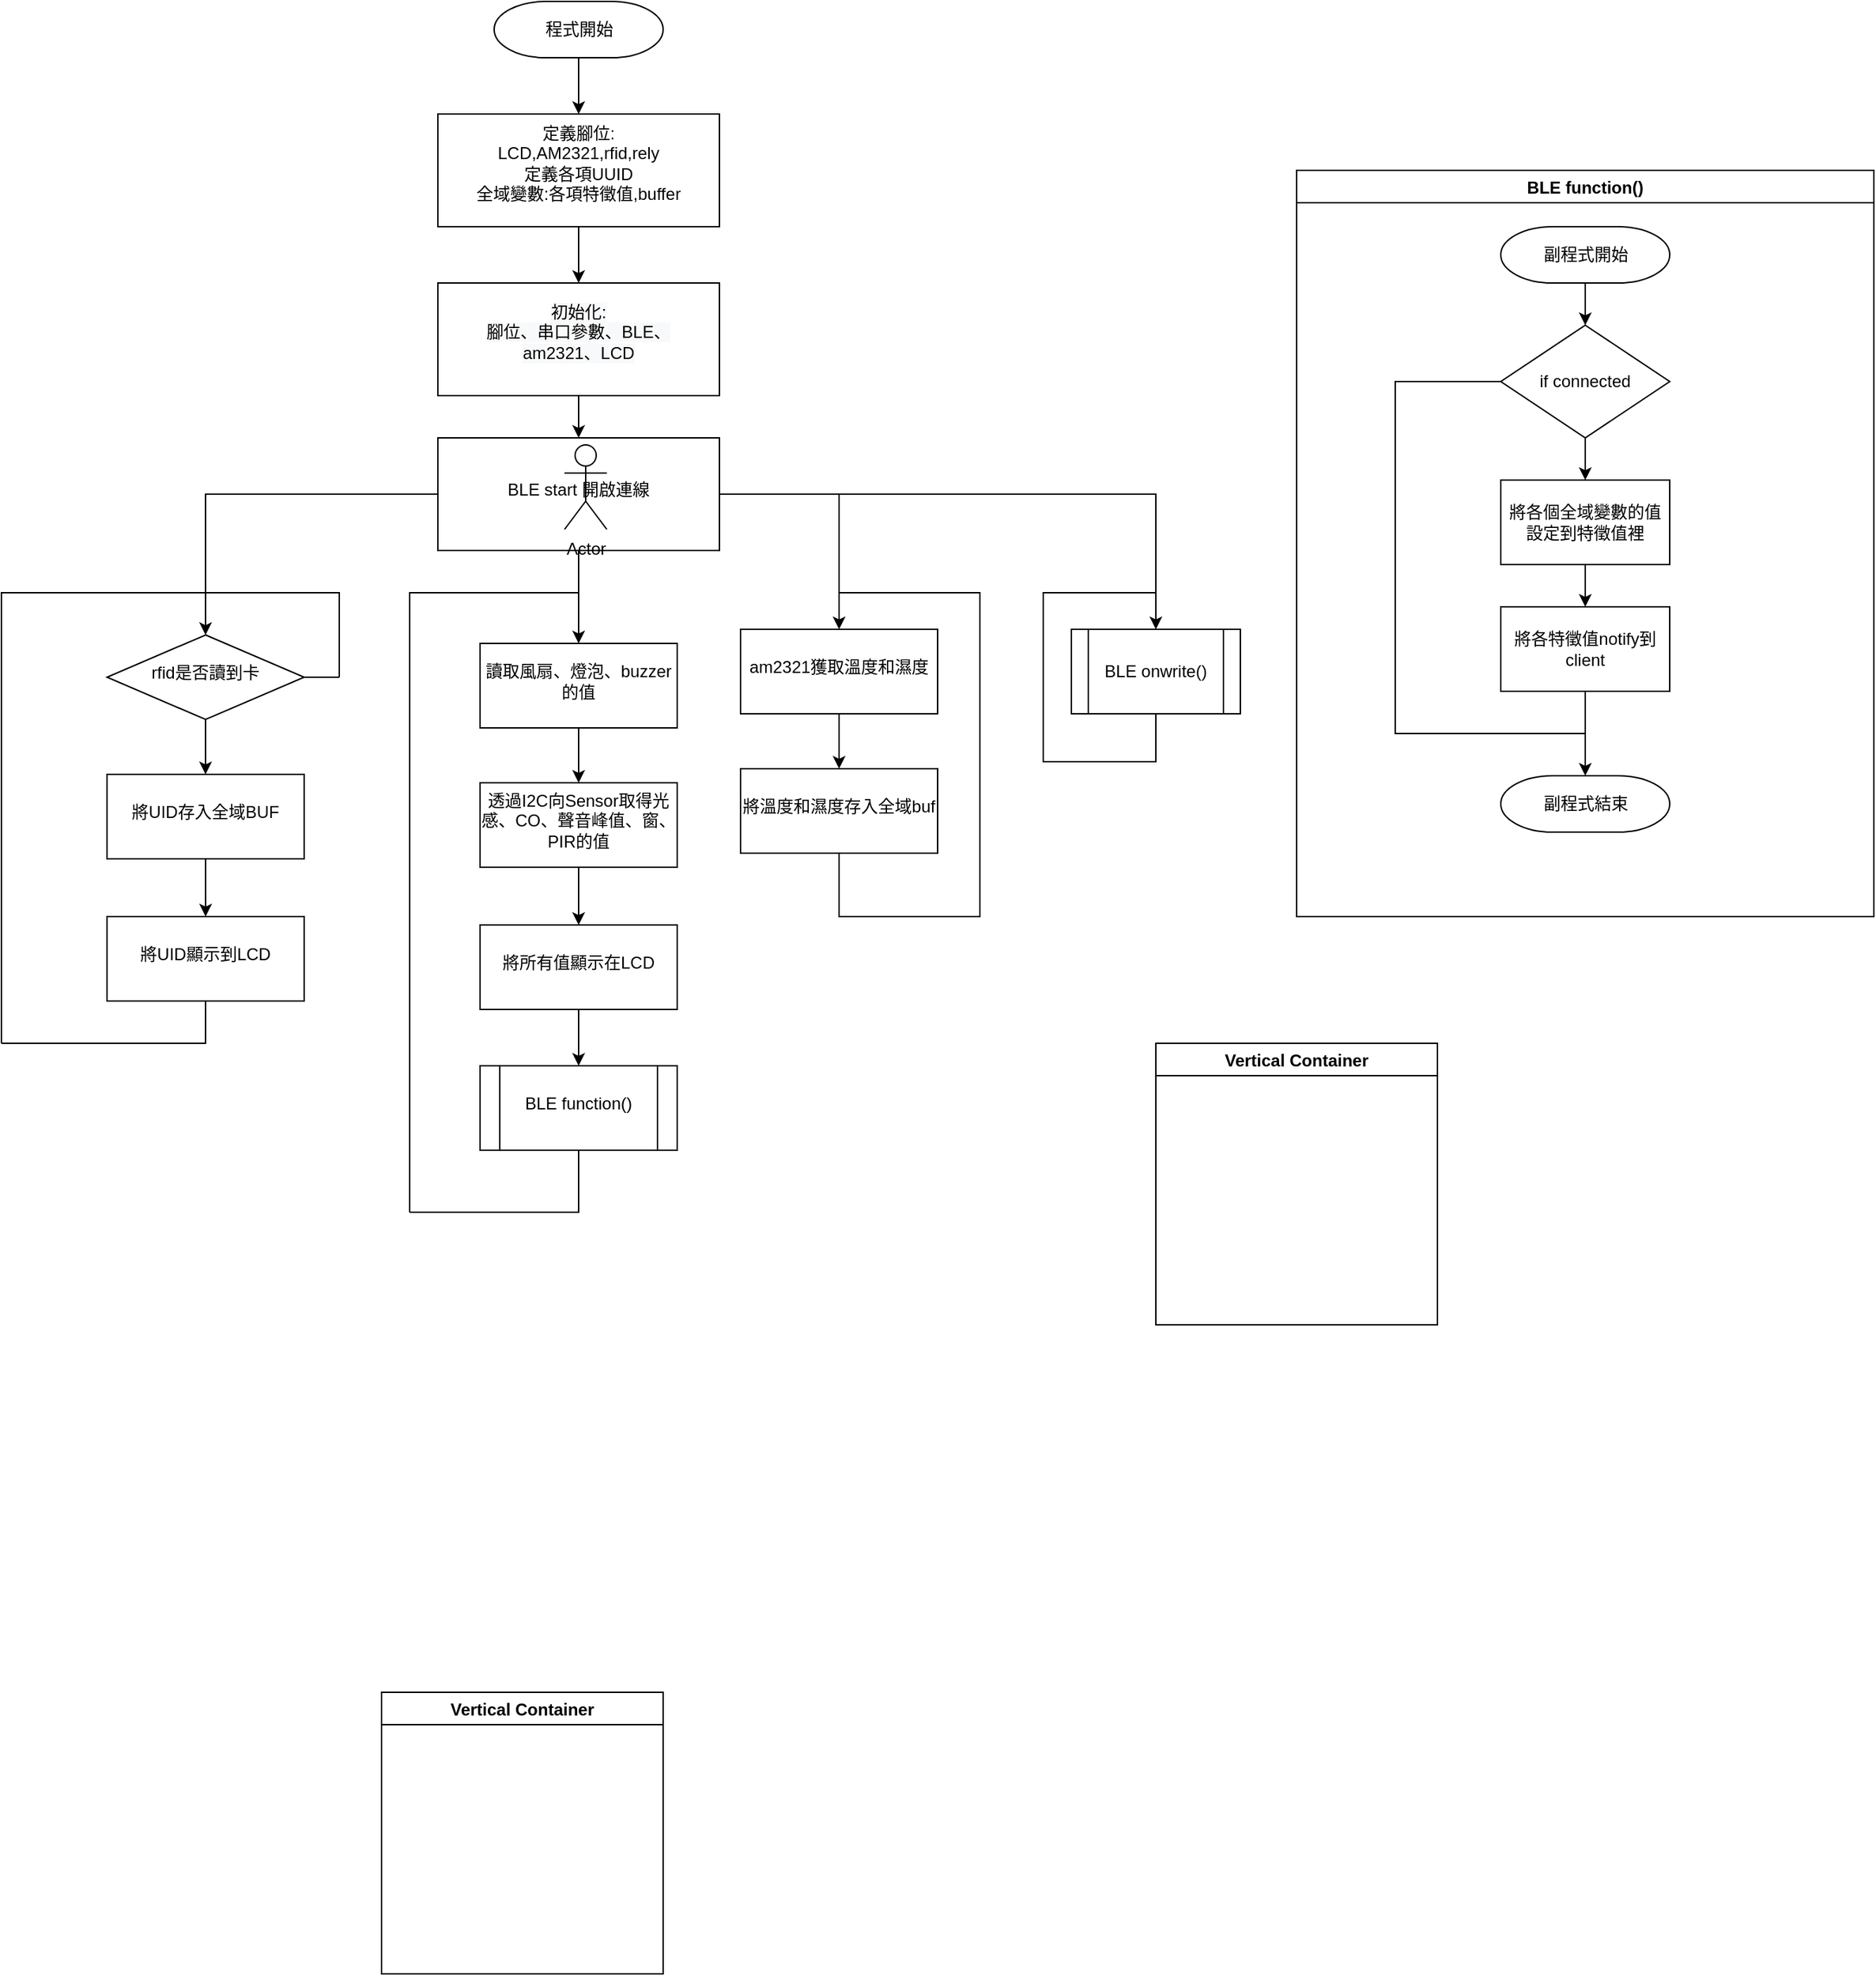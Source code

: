 <mxfile version="17.4.0" type="github">
  <diagram id="6a731a19-8d31-9384-78a2-239565b7b9f0" name="Page-1">
    <mxGraphModel dx="603" dy="572" grid="1" gridSize="10" guides="1" tooltips="1" connect="1" arrows="1" fold="1" page="1" pageScale="1" pageWidth="1169" pageHeight="827" background="none" math="0" shadow="0">
      <root>
        <mxCell id="0" />
        <mxCell id="1" parent="0" />
        <mxCell id="1aZu8xEIpY2yHkB9_vt9-59" style="edgeStyle=orthogonalEdgeStyle;rounded=0;orthogonalLoop=1;jettySize=auto;html=1;entryX=0.5;entryY=0;entryDx=0;entryDy=0;fontSize=12;" edge="1" parent="1" source="1aZu8xEIpY2yHkB9_vt9-55" target="1aZu8xEIpY2yHkB9_vt9-56">
          <mxGeometry relative="1" as="geometry" />
        </mxCell>
        <mxCell id="1aZu8xEIpY2yHkB9_vt9-55" value="程式開始" style="shape=mxgraph.flowchart.terminator;strokeWidth=1;gradientDirection=north;fontStyle=0;html=1;fillColor=default;strokeColor=default;fontSize=12;" vertex="1" parent="1">
          <mxGeometry x="410" y="40" width="120" height="40" as="geometry" />
        </mxCell>
        <mxCell id="1aZu8xEIpY2yHkB9_vt9-113" value="" style="edgeStyle=orthogonalEdgeStyle;rounded=0;orthogonalLoop=1;jettySize=auto;html=1;fontSize=12;" edge="1" parent="1" source="1aZu8xEIpY2yHkB9_vt9-56" target="1aZu8xEIpY2yHkB9_vt9-112">
          <mxGeometry relative="1" as="geometry" />
        </mxCell>
        <mxCell id="1aZu8xEIpY2yHkB9_vt9-56" value="定義腳位:&lt;br style=&quot;font-size: 12px;&quot;&gt;LCD,AM2321,rfid,rely&lt;br style=&quot;font-size: 12px;&quot;&gt;定義各項UUID&lt;br style=&quot;font-size: 12px;&quot;&gt;全域變數:各項特徵值,buffer" style="rounded=0;whiteSpace=wrap;html=1;align=center;spacingTop=-11;fontSize=12;" vertex="1" parent="1">
          <mxGeometry x="370" y="120" width="200" height="80" as="geometry" />
        </mxCell>
        <mxCell id="1aZu8xEIpY2yHkB9_vt9-68" value="" style="edgeStyle=orthogonalEdgeStyle;rounded=0;orthogonalLoop=1;jettySize=auto;html=1;fontSize=12;" edge="1" parent="1" source="1aZu8xEIpY2yHkB9_vt9-58" target="1aZu8xEIpY2yHkB9_vt9-67">
          <mxGeometry relative="1" as="geometry">
            <Array as="points">
              <mxPoint x="205" y="390" />
            </Array>
          </mxGeometry>
        </mxCell>
        <mxCell id="1aZu8xEIpY2yHkB9_vt9-74" value="" style="edgeStyle=orthogonalEdgeStyle;rounded=0;orthogonalLoop=1;jettySize=auto;html=1;entryX=0.5;entryY=0;entryDx=0;entryDy=0;fontSize=12;" edge="1" parent="1" source="1aZu8xEIpY2yHkB9_vt9-58" target="1aZu8xEIpY2yHkB9_vt9-73">
          <mxGeometry relative="1" as="geometry" />
        </mxCell>
        <mxCell id="1aZu8xEIpY2yHkB9_vt9-93" value="" style="edgeStyle=orthogonalEdgeStyle;rounded=0;orthogonalLoop=1;jettySize=auto;html=1;fontSize=12;" edge="1" parent="1" source="1aZu8xEIpY2yHkB9_vt9-58" target="1aZu8xEIpY2yHkB9_vt9-92">
          <mxGeometry relative="1" as="geometry" />
        </mxCell>
        <mxCell id="1aZu8xEIpY2yHkB9_vt9-156" style="edgeStyle=orthogonalEdgeStyle;rounded=0;orthogonalLoop=1;jettySize=auto;html=1;exitX=1;exitY=0.5;exitDx=0;exitDy=0;fontSize=12;" edge="1" parent="1" source="1aZu8xEIpY2yHkB9_vt9-58" target="1aZu8xEIpY2yHkB9_vt9-157">
          <mxGeometry relative="1" as="geometry">
            <mxPoint x="870" y="680" as="targetPoint" />
          </mxGeometry>
        </mxCell>
        <mxCell id="1aZu8xEIpY2yHkB9_vt9-58" value="BLE start 開啟連線" style="rounded=0;whiteSpace=wrap;html=1;spacingTop=-7;fontSize=12;" vertex="1" parent="1">
          <mxGeometry x="370" y="350" width="200" height="80" as="geometry" />
        </mxCell>
        <mxCell id="1aZu8xEIpY2yHkB9_vt9-71" value="" style="edgeStyle=orthogonalEdgeStyle;rounded=0;orthogonalLoop=1;jettySize=auto;html=1;fontSize=12;" edge="1" parent="1" source="1aZu8xEIpY2yHkB9_vt9-67" target="1aZu8xEIpY2yHkB9_vt9-70">
          <mxGeometry relative="1" as="geometry" />
        </mxCell>
        <mxCell id="1aZu8xEIpY2yHkB9_vt9-67" value="rfid是否讀到卡" style="rhombus;whiteSpace=wrap;html=1;rounded=0;spacingTop=-7;fontSize=12;" vertex="1" parent="1">
          <mxGeometry x="135.04" y="490" width="140" height="60" as="geometry" />
        </mxCell>
        <mxCell id="1aZu8xEIpY2yHkB9_vt9-95" value="" style="edgeStyle=orthogonalEdgeStyle;rounded=0;orthogonalLoop=1;jettySize=auto;html=1;fontSize=12;" edge="1" parent="1" source="1aZu8xEIpY2yHkB9_vt9-70" target="1aZu8xEIpY2yHkB9_vt9-94">
          <mxGeometry relative="1" as="geometry" />
        </mxCell>
        <mxCell id="1aZu8xEIpY2yHkB9_vt9-70" value="將UID存入全域BUF" style="whiteSpace=wrap;html=1;rounded=0;spacingTop=-7;fontSize=12;" vertex="1" parent="1">
          <mxGeometry x="135.04" y="589" width="140" height="60" as="geometry" />
        </mxCell>
        <mxCell id="1aZu8xEIpY2yHkB9_vt9-82" value="" style="edgeStyle=orthogonalEdgeStyle;rounded=0;orthogonalLoop=1;jettySize=auto;html=1;fontSize=12;" edge="1" parent="1" source="1aZu8xEIpY2yHkB9_vt9-73" target="1aZu8xEIpY2yHkB9_vt9-81">
          <mxGeometry relative="1" as="geometry" />
        </mxCell>
        <mxCell id="1aZu8xEIpY2yHkB9_vt9-73" value="am2321獲取溫度和濕度" style="whiteSpace=wrap;html=1;rounded=0;spacingTop=-7;fontSize=12;" vertex="1" parent="1">
          <mxGeometry x="585" y="486" width="140" height="60" as="geometry" />
        </mxCell>
        <mxCell id="1aZu8xEIpY2yHkB9_vt9-81" value="將溫度和濕度存入全域buf" style="whiteSpace=wrap;html=1;rounded=0;spacingTop=-7;fontSize=12;" vertex="1" parent="1">
          <mxGeometry x="585" y="585" width="140" height="60" as="geometry" />
        </mxCell>
        <mxCell id="1aZu8xEIpY2yHkB9_vt9-100" value="" style="edgeStyle=orthogonalEdgeStyle;rounded=0;orthogonalLoop=1;jettySize=auto;html=1;fontSize=12;" edge="1" parent="1" source="1aZu8xEIpY2yHkB9_vt9-92" target="1aZu8xEIpY2yHkB9_vt9-99">
          <mxGeometry relative="1" as="geometry" />
        </mxCell>
        <mxCell id="1aZu8xEIpY2yHkB9_vt9-92" value="讀取風扇、燈泡、buzzer的值" style="whiteSpace=wrap;html=1;rounded=0;spacingTop=-7;fontSize=12;" vertex="1" parent="1">
          <mxGeometry x="400" y="496" width="140" height="60" as="geometry" />
        </mxCell>
        <mxCell id="1aZu8xEIpY2yHkB9_vt9-94" value="將UID顯示到LCD" style="whiteSpace=wrap;html=1;rounded=0;spacingTop=-7;fontSize=12;" vertex="1" parent="1">
          <mxGeometry x="135.04" y="690" width="140" height="60" as="geometry" />
        </mxCell>
        <mxCell id="1aZu8xEIpY2yHkB9_vt9-102" value="" style="edgeStyle=orthogonalEdgeStyle;rounded=0;orthogonalLoop=1;jettySize=auto;html=1;fontSize=12;" edge="1" parent="1" source="1aZu8xEIpY2yHkB9_vt9-99" target="1aZu8xEIpY2yHkB9_vt9-101">
          <mxGeometry relative="1" as="geometry" />
        </mxCell>
        <mxCell id="1aZu8xEIpY2yHkB9_vt9-99" value="透過I2C向Sensor取得&lt;span style=&quot;font-size: 12px&quot;&gt;光感、CO、聲音峰值、窗、PIR的值&lt;/span&gt;" style="whiteSpace=wrap;html=1;rounded=0;spacingTop=-7;fontSize=12;" vertex="1" parent="1">
          <mxGeometry x="400" y="595" width="140" height="60" as="geometry" />
        </mxCell>
        <mxCell id="1aZu8xEIpY2yHkB9_vt9-104" value="" style="edgeStyle=orthogonalEdgeStyle;rounded=0;orthogonalLoop=1;jettySize=auto;html=1;fontSize=12;" edge="1" parent="1" source="1aZu8xEIpY2yHkB9_vt9-101" target="1aZu8xEIpY2yHkB9_vt9-103">
          <mxGeometry relative="1" as="geometry" />
        </mxCell>
        <mxCell id="1aZu8xEIpY2yHkB9_vt9-101" value="將所有值顯示在LCD" style="whiteSpace=wrap;html=1;rounded=0;spacingTop=-7;fontSize=12;" vertex="1" parent="1">
          <mxGeometry x="400" y="696" width="140" height="60" as="geometry" />
        </mxCell>
        <mxCell id="1aZu8xEIpY2yHkB9_vt9-103" value="BLE function()" style="shape=process;whiteSpace=wrap;html=1;backgroundOutline=1;rounded=0;spacingTop=-7;" vertex="1" parent="1">
          <mxGeometry x="400" y="796" width="140" height="60" as="geometry" />
        </mxCell>
        <mxCell id="1aZu8xEIpY2yHkB9_vt9-110" value="BLE function()" style="swimlane;fontSize=12;strokeColor=default;strokeWidth=1;fillColor=default;" vertex="1" parent="1">
          <mxGeometry x="980" y="160" width="410" height="530" as="geometry">
            <mxRectangle x="980" y="120" width="110" height="23" as="alternateBounds" />
          </mxGeometry>
        </mxCell>
        <mxCell id="1aZu8xEIpY2yHkB9_vt9-111" value="副程式開始" style="shape=mxgraph.flowchart.terminator;strokeWidth=1;gradientDirection=north;fontStyle=0;html=1;fillColor=default;strokeColor=default;fontSize=12;" vertex="1" parent="1aZu8xEIpY2yHkB9_vt9-110">
          <mxGeometry x="145" y="40" width="120" height="40" as="geometry" />
        </mxCell>
        <mxCell id="1aZu8xEIpY2yHkB9_vt9-192" value="將各個全域變數的值設定到特徵值裡" style="whiteSpace=wrap;html=1;strokeWidth=1;gradientDirection=north;fontStyle=0;" vertex="1" parent="1aZu8xEIpY2yHkB9_vt9-110">
          <mxGeometry x="145" y="220" width="120" height="60" as="geometry" />
        </mxCell>
        <mxCell id="1aZu8xEIpY2yHkB9_vt9-197" value="" style="edgeStyle=none;rounded=0;orthogonalLoop=1;jettySize=auto;html=1;fontSize=12;" edge="1" parent="1aZu8xEIpY2yHkB9_vt9-110" source="1aZu8xEIpY2yHkB9_vt9-193" target="1aZu8xEIpY2yHkB9_vt9-196">
          <mxGeometry relative="1" as="geometry" />
        </mxCell>
        <mxCell id="1aZu8xEIpY2yHkB9_vt9-193" value="將各特徵值notify到client" style="whiteSpace=wrap;html=1;strokeWidth=1;gradientDirection=north;fontStyle=0;" vertex="1" parent="1aZu8xEIpY2yHkB9_vt9-110">
          <mxGeometry x="145" y="310" width="120" height="60" as="geometry" />
        </mxCell>
        <mxCell id="1aZu8xEIpY2yHkB9_vt9-194" value="" style="edgeStyle=none;rounded=0;orthogonalLoop=1;jettySize=auto;html=1;fontSize=12;" edge="1" parent="1aZu8xEIpY2yHkB9_vt9-110" source="1aZu8xEIpY2yHkB9_vt9-192" target="1aZu8xEIpY2yHkB9_vt9-193">
          <mxGeometry relative="1" as="geometry" />
        </mxCell>
        <mxCell id="1aZu8xEIpY2yHkB9_vt9-190" value="if connected" style="rhombus;whiteSpace=wrap;html=1;strokeWidth=1;gradientDirection=north;fontStyle=0;" vertex="1" parent="1aZu8xEIpY2yHkB9_vt9-110">
          <mxGeometry x="145" y="110" width="120" height="80" as="geometry" />
        </mxCell>
        <mxCell id="1aZu8xEIpY2yHkB9_vt9-191" value="" style="edgeStyle=none;rounded=0;orthogonalLoop=1;jettySize=auto;html=1;fontSize=12;" edge="1" parent="1aZu8xEIpY2yHkB9_vt9-110" source="1aZu8xEIpY2yHkB9_vt9-111" target="1aZu8xEIpY2yHkB9_vt9-190">
          <mxGeometry relative="1" as="geometry" />
        </mxCell>
        <mxCell id="1aZu8xEIpY2yHkB9_vt9-195" value="" style="edgeStyle=none;rounded=0;orthogonalLoop=1;jettySize=auto;html=1;fontSize=12;entryX=0.5;entryY=0;entryDx=0;entryDy=0;" edge="1" parent="1aZu8xEIpY2yHkB9_vt9-110" source="1aZu8xEIpY2yHkB9_vt9-190" target="1aZu8xEIpY2yHkB9_vt9-192">
          <mxGeometry relative="1" as="geometry" />
        </mxCell>
        <mxCell id="1aZu8xEIpY2yHkB9_vt9-196" value="副程式結束" style="shape=mxgraph.flowchart.terminator;strokeWidth=1;gradientDirection=north;fontStyle=0;html=1;fillColor=default;strokeColor=default;fontSize=12;" vertex="1" parent="1aZu8xEIpY2yHkB9_vt9-110">
          <mxGeometry x="145" y="430" width="120" height="40" as="geometry" />
        </mxCell>
        <mxCell id="1aZu8xEIpY2yHkB9_vt9-199" value="" style="endArrow=none;html=1;rounded=0;fontSize=12;" edge="1" parent="1aZu8xEIpY2yHkB9_vt9-110">
          <mxGeometry width="50" height="50" relative="1" as="geometry">
            <mxPoint x="205" y="400" as="sourcePoint" />
            <mxPoint x="145" y="150" as="targetPoint" />
            <Array as="points">
              <mxPoint x="70" y="400" />
              <mxPoint x="70" y="150" />
            </Array>
          </mxGeometry>
        </mxCell>
        <mxCell id="1aZu8xEIpY2yHkB9_vt9-114" value="" style="edgeStyle=orthogonalEdgeStyle;rounded=0;orthogonalLoop=1;jettySize=auto;html=1;fontSize=12;" edge="1" parent="1" source="1aZu8xEIpY2yHkB9_vt9-112" target="1aZu8xEIpY2yHkB9_vt9-58">
          <mxGeometry relative="1" as="geometry" />
        </mxCell>
        <mxCell id="1aZu8xEIpY2yHkB9_vt9-112" value="&#xa;&#xa;&lt;span style=&quot;color: rgb(0, 0, 0); font-family: helvetica; font-size: 12px; font-style: normal; font-weight: 400; letter-spacing: normal; text-align: center; text-indent: 0px; text-transform: none; word-spacing: 0px; background-color: rgb(248, 249, 250); display: inline; float: none;&quot;&gt;初始化:&lt;/span&gt;&lt;br style=&quot;color: rgb(0, 0, 0); font-family: helvetica; font-size: 12px; font-style: normal; font-weight: 400; letter-spacing: normal; text-align: center; text-indent: 0px; text-transform: none; word-spacing: 0px; background-color: rgb(248, 249, 250);&quot;&gt;&lt;span style=&quot;color: rgb(0, 0, 0); font-family: helvetica; font-size: 12px; font-style: normal; font-weight: 400; letter-spacing: normal; text-align: center; text-indent: 0px; text-transform: none; word-spacing: 0px; background-color: rgb(248, 249, 250); display: inline; float: none;&quot;&gt;腳位、串口參數、BLE、&lt;/span&gt;&lt;br style=&quot;color: rgb(0, 0, 0); font-family: helvetica; font-size: 12px; font-style: normal; font-weight: 400; letter-spacing: normal; text-align: center; text-indent: 0px; text-transform: none; word-spacing: 0px; background-color: rgb(248, 249, 250);&quot;&gt;&lt;span style=&quot;color: rgb(0, 0, 0); font-family: helvetica; font-size: 12px; font-style: normal; font-weight: 400; letter-spacing: normal; text-align: center; text-indent: 0px; text-transform: none; word-spacing: 0px; background-color: rgb(248, 249, 250); display: inline; float: none;&quot;&gt;am2321、LCD&lt;/span&gt;&#xa;&#xa;" style="rounded=0;whiteSpace=wrap;html=1;align=center;spacingTop=-11;fontSize=12;" vertex="1" parent="1">
          <mxGeometry x="370" y="240" width="200" height="80" as="geometry" />
        </mxCell>
        <mxCell id="1aZu8xEIpY2yHkB9_vt9-117" value="Vertical Container" style="swimlane;fontSize=12;" vertex="1" parent="1">
          <mxGeometry x="330" y="1241" width="200" height="200" as="geometry" />
        </mxCell>
        <mxCell id="1aZu8xEIpY2yHkB9_vt9-157" value="BLE onwrite()" style="shape=process;whiteSpace=wrap;html=1;backgroundOutline=1;fontSize=12;" vertex="1" parent="1">
          <mxGeometry x="820" y="486" width="120" height="60" as="geometry" />
        </mxCell>
        <mxCell id="1aZu8xEIpY2yHkB9_vt9-159" value="" style="endArrow=none;html=1;rounded=0;fontSize=12;entryX=0.5;entryY=1;entryDx=0;entryDy=0;" edge="1" parent="1" target="1aZu8xEIpY2yHkB9_vt9-94">
          <mxGeometry width="50" height="50" relative="1" as="geometry">
            <mxPoint x="60" y="780" as="sourcePoint" />
            <mxPoint x="200" y="770" as="targetPoint" />
            <Array as="points">
              <mxPoint x="205" y="780" />
            </Array>
          </mxGeometry>
        </mxCell>
        <mxCell id="1aZu8xEIpY2yHkB9_vt9-160" value="" style="endArrow=none;html=1;rounded=0;fontSize=12;" edge="1" parent="1">
          <mxGeometry width="50" height="50" relative="1" as="geometry">
            <mxPoint x="60" y="780" as="sourcePoint" />
            <mxPoint x="205" y="460" as="targetPoint" />
            <Array as="points">
              <mxPoint x="60" y="460" />
            </Array>
          </mxGeometry>
        </mxCell>
        <mxCell id="1aZu8xEIpY2yHkB9_vt9-165" value="" style="endArrow=none;html=1;rounded=0;fontSize=12;" edge="1" parent="1">
          <mxGeometry width="50" height="50" relative="1" as="geometry">
            <mxPoint x="205" y="460" as="sourcePoint" />
            <mxPoint x="300" y="520" as="targetPoint" />
            <Array as="points">
              <mxPoint x="300" y="460" />
            </Array>
          </mxGeometry>
        </mxCell>
        <mxCell id="1aZu8xEIpY2yHkB9_vt9-166" value="" style="endArrow=none;html=1;rounded=0;fontSize=12;exitX=1;exitY=0.5;exitDx=0;exitDy=0;" edge="1" parent="1" source="1aZu8xEIpY2yHkB9_vt9-67">
          <mxGeometry width="50" height="50" relative="1" as="geometry">
            <mxPoint x="150" y="510" as="sourcePoint" />
            <mxPoint x="300" y="520" as="targetPoint" />
          </mxGeometry>
        </mxCell>
        <mxCell id="1aZu8xEIpY2yHkB9_vt9-171" value="Actor" style="shape=umlActor;verticalLabelPosition=bottom;verticalAlign=top;html=1;outlineConnect=0;fontSize=12;" vertex="1" parent="1">
          <mxGeometry x="460" y="355" width="30" height="60" as="geometry" />
        </mxCell>
        <mxCell id="1aZu8xEIpY2yHkB9_vt9-174" value="" style="endArrow=none;html=1;rounded=0;fontSize=12;entryX=0.5;entryY=1;entryDx=0;entryDy=0;" edge="1" parent="1" target="1aZu8xEIpY2yHkB9_vt9-103">
          <mxGeometry width="50" height="50" relative="1" as="geometry">
            <mxPoint x="350" y="900" as="sourcePoint" />
            <mxPoint x="480" y="856" as="targetPoint" />
            <Array as="points">
              <mxPoint x="470" y="900" />
            </Array>
          </mxGeometry>
        </mxCell>
        <mxCell id="1aZu8xEIpY2yHkB9_vt9-175" value="" style="endArrow=none;html=1;rounded=0;fontSize=12;" edge="1" parent="1">
          <mxGeometry width="50" height="50" relative="1" as="geometry">
            <mxPoint x="350" y="900" as="sourcePoint" />
            <mxPoint x="470" y="460" as="targetPoint" />
            <Array as="points">
              <mxPoint x="350" y="460" />
            </Array>
          </mxGeometry>
        </mxCell>
        <mxCell id="1aZu8xEIpY2yHkB9_vt9-176" value="" style="endArrow=none;html=1;rounded=0;fontSize=12;entryX=0.5;entryY=1;entryDx=0;entryDy=0;" edge="1" parent="1" target="1aZu8xEIpY2yHkB9_vt9-81">
          <mxGeometry width="50" height="50" relative="1" as="geometry">
            <mxPoint x="655" y="460" as="sourcePoint" />
            <mxPoint x="755" y="690" as="targetPoint" />
            <Array as="points">
              <mxPoint x="705" y="460" />
              <mxPoint x="755" y="460" />
              <mxPoint x="755" y="690" />
              <mxPoint x="655" y="690" />
            </Array>
          </mxGeometry>
        </mxCell>
        <mxCell id="1aZu8xEIpY2yHkB9_vt9-178" value="" style="endArrow=none;html=1;rounded=0;fontSize=12;exitX=0.5;exitY=1;exitDx=0;exitDy=0;" edge="1" parent="1" source="1aZu8xEIpY2yHkB9_vt9-157">
          <mxGeometry width="50" height="50" relative="1" as="geometry">
            <mxPoint x="800" y="560" as="sourcePoint" />
            <mxPoint x="880" y="460" as="targetPoint" />
            <Array as="points">
              <mxPoint x="880" y="580" />
              <mxPoint x="800" y="580" />
              <mxPoint x="800" y="460" />
            </Array>
          </mxGeometry>
        </mxCell>
        <mxCell id="1aZu8xEIpY2yHkB9_vt9-187" value="Vertical Container" style="swimlane;fontSize=12;" vertex="1" parent="1">
          <mxGeometry x="880" y="780" width="200" height="200" as="geometry" />
        </mxCell>
      </root>
    </mxGraphModel>
  </diagram>
</mxfile>
